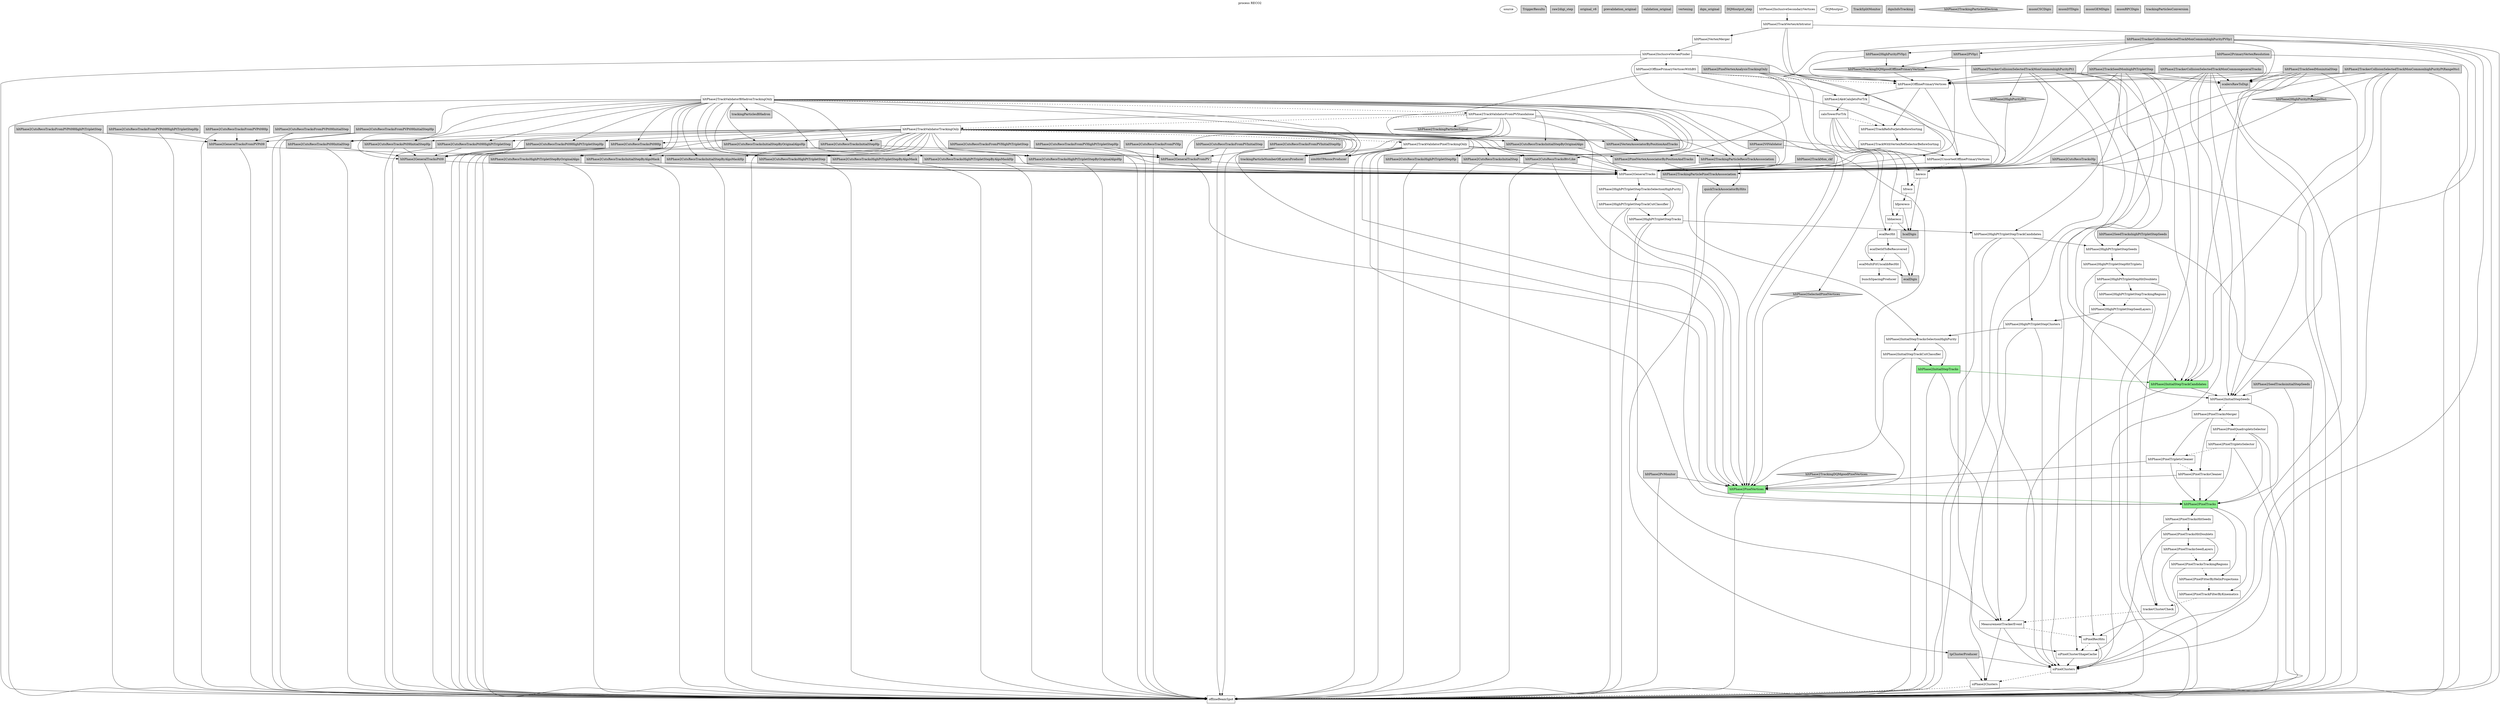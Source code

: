 digraph RECO2 {
graph [
label="process RECO2", labelloc=top];
0[color=black, fillcolor=white, label=source, shape=oval, style=filled, tooltip=PoolSource];
1[color=black, fillcolor=lightgrey, label=TriggerResults, shape=note, style=filled, tooltip=TriggerResultInserter];
2[color=black, fillcolor=lightgrey, label=raw2digi_step, shape=box, style=filled, tooltip=PathStatusInserter];
3[color=black, fillcolor=lightgrey, label=original_v6, shape=box, style=filled, tooltip=PathStatusInserter];
4[color=black, fillcolor=lightgrey, label=prevalidation_original, shape=box, style=filled, tooltip=PathStatusInserter];
5[color=black, fillcolor=lightgrey, label=validation_original, shape=box, style=filled, tooltip=PathStatusInserter];
6[color=black, fillcolor=lightgrey, label=vertexing, shape=box, style=filled, tooltip=PathStatusInserter];
7[color=black, fillcolor=lightgrey, label=dqm_original, shape=box, style=filled, tooltip=EndPathStatusInserter];
8[color=black, fillcolor=lightgrey, label=DQMoutput_step, shape=box, style=filled, tooltip=EndPathStatusInserter];
9[color=black, fillcolor=white, label=offlineBeamSpot, shape=box, style=filled, tooltip=BeamSpotProducer];
10[color=black, fillcolor=white, label=siPhase2Clusters, shape=box, style=filled, tooltip=Phase2TrackerClusterizer];
11[color=black, fillcolor=white, label=siPixelClusters, shape=box, style=filled, tooltip=SiPixelClusterProducer];
12[color=black, fillcolor=white, label=siPixelClusterShapeCache, shape=box, style=filled, tooltip=SiPixelClusterShapeCacheProducer];
13[color=black, fillcolor=white, label=siPixelRecHits, shape=box, style=filled, tooltip=SiPixelRecHitConverter];
14[color=black, fillcolor=white, label=MeasurementTrackerEvent, shape=box, style=filled, tooltip=MeasurementTrackerEventProducer];
15[color=black, fillcolor=white, label=trackerClusterCheck, shape=box, style=filled, tooltip=ClusterCheckerEDProducer];
16[color=black, fillcolor=white, label=hltPhase2PixelTrackFilterByKinematics, shape=box, style=filled, tooltip=PixelTrackFilterByKinematicsProducer];
17[color=black, fillcolor=white, label=hltPhase2PixelFitterByHelixProjections, shape=box, style=filled, tooltip=PixelFitterByHelixProjectionsProducer];
18[color=black, fillcolor=white, label=hltPhase2PixelTracksTrackingRegions, shape=box, style=filled, tooltip=GlobalTrackingRegionFromBeamSpotEDProducer];
19[color=black, fillcolor=white, label=hltPhase2PixelTracksSeedLayers, shape=box, style=filled, tooltip=SeedingLayersEDProducer];
20[color=black, fillcolor=white, label=hltPhase2PixelTracksHitDoublets, shape=box, style=filled, tooltip=HitPairEDProducer];
21[color=black, fillcolor=white, label=hltPhase2PixelTracksHitSeeds, shape=box, style=filled, tooltip=CAHitQuadrupletEDProducer];
22[color=black, fillcolor=lightgreen, label=hltPhase2PixelTracks, shape=box, style=filled, tooltip=PixelTrackProducer];
23[color=black, fillcolor=lightgreen, label=hltPhase2PixelVertices, shape=box, style=filled, tooltip=PixelVertexProducer];
24[color=black, fillcolor=white, label=hltPhase2PixelTracksCleaner, shape=box, style=filled, tooltip=TrackWithVertexSelector];
25[color=black, fillcolor=white, label=hltPhase2PixelTripletsCleaner, shape=box, style=filled, tooltip=TrackWithVertexSelector];
26[color=black, fillcolor=white, label=hltPhase2PixelTripletsSelector, shape=box, style=filled, tooltip=RecoTrackViewRefSelector];
27[color=black, fillcolor=white, label=hltPhase2PixelQuadrupletsSelector, shape=box, style=filled, tooltip=RecoTrackViewRefSelector];
28[color=black, fillcolor=white, label=hltPhase2PixelTracksMerger, shape=box, style=filled, tooltip=TrackListMerger];
29[color=black, fillcolor=white, label=hltPhase2InitialStepSeeds, shape=box, style=filled, tooltip=SeedGeneratorFromProtoTracksEDProducer];
30[color=black, fillcolor=lightgreen, label=hltPhase2InitialStepTrackCandidates, shape=box, style=filled, tooltip=CkfTrackCandidateMaker];
31[color=black, fillcolor=lightgreen, label=hltPhase2InitialStepTracks, shape=box, style=filled, tooltip=TrackProducer];
32[color=black, fillcolor=white, label=hltPhase2InitialStepTrackCutClassifier, shape=box, style=filled, tooltip=TrackCutClassifier];
33[color=black, fillcolor=white, label=hltPhase2InitialStepTracksSelectionHighPurity, shape=box, style=filled, tooltip=TrackCollectionFilterCloner];
34[color=black, fillcolor=white, label=hltPhase2HighPtTripletStepClusters, shape=box, style=filled, tooltip=TrackClusterRemoverPhase2];
35[color=black, fillcolor=white, label=hltPhase2HighPtTripletStepSeedLayers, shape=box, style=filled, tooltip=SeedingLayersEDProducer];
36[color=black, fillcolor=white, label=hltPhase2HighPtTripletStepTrackingRegions, shape=box, style=filled, tooltip=GlobalTrackingRegionFromBeamSpotEDProducer];
37[color=black, fillcolor=white, label=hltPhase2HighPtTripletStepHitDoublets, shape=box, style=filled, tooltip=HitPairEDProducer];
38[color=black, fillcolor=white, label=hltPhase2HighPtTripletStepHitTriplets, shape=box, style=filled, tooltip=CAHitTripletEDProducer];
39[color=black, fillcolor=white, label=hltPhase2HighPtTripletStepSeeds, shape=box, style=filled, tooltip=SeedCreatorFromRegionConsecutiveHitsEDProducer];
40[color=black, fillcolor=white, label=hltPhase2HighPtTripletStepTrackCandidates, shape=box, style=filled, tooltip=CkfTrackCandidateMaker];
41[color=black, fillcolor=white, label=hltPhase2HighPtTripletStepTracks, shape=box, style=filled, tooltip=TrackProducer];
42[color=black, fillcolor=white, label=hltPhase2HighPtTripletStepTrackCutClassifier, shape=box, style=filled, tooltip=TrackCutClassifier];
43[color=black, fillcolor=white, label=hltPhase2HighPtTripletStepTracksSelectionHighPurity, shape=box, style=filled, tooltip=TrackCollectionFilterCloner];
44[color=black, fillcolor=white, label=hltPhase2GeneralTracks, shape=box, style=filled, tooltip=TrackListMerger];
45[color=black, fillcolor=white, label=hltPhase2TrackValidatorPixelTrackingOnly, shape=box, style=filled, tooltip=MultiTrackValidator];
46[color=black, fillcolor=white, label=hltPhase2TrackValidatorTrackingOnly, shape=box, style=filled, tooltip=MultiTrackValidator];
47[color=black, fillcolor=white, label=hltPhase2TrackValidatorFromPVStandalone, shape=box, style=filled, tooltip=MultiTrackValidator];
48[color=black, fillcolor=white, label=hltPhase2TrackValidatorBHadronTrackingOnly, shape=box, style=filled, tooltip=MultiTrackValidator];
49[color=black, fillcolor=white, label=bunchSpacingProducer, shape=box, style=filled, tooltip=BunchSpacingProducer];
50[color=black, fillcolor=white, label=ecalMultiFitUncalibRecHit, shape=box, style=filled, tooltip=EcalUncalibRecHitProducer];
51[color=black, fillcolor=white, label=ecalDetIdToBeRecovered, shape=box, style=filled, tooltip=EcalDetIdToBeRecoveredProducer];
52[color=black, fillcolor=white, label=ecalRecHit, shape=box, style=filled, tooltip=EcalRecHitProducer];
53[color=black, fillcolor=white, label=hbhereco, shape=box, style=filled, tooltip=HBHEPhase1Reconstructor];
54[color=black, fillcolor=white, label=hfprereco, shape=box, style=filled, tooltip=HFPreReconstructor];
55[color=black, fillcolor=white, label=hfreco, shape=box, style=filled, tooltip=HFPhase1Reconstructor];
56[color=black, fillcolor=white, label=horeco, shape=box, style=filled, tooltip=HcalHitReconstructor];
57[color=black, fillcolor=white, label=hltPhase2UnsortedOfflinePrimaryVertices, shape=box, style=filled, tooltip=PrimaryVertexProducer];
58[color=black, fillcolor=white, label=hltPhase2TrackWithVertexRefSelectorBeforeSorting, shape=box, style=filled, tooltip=TrackWithVertexRefSelector];
59[color=black, fillcolor=white, label=hltPhase2TrackRefsForJetsBeforeSorting, shape=box, style=filled, tooltip=ChargedRefCandidateProducer];
60[color=black, fillcolor=white, label=caloTowerForTrk, shape=box, style=filled, tooltip=CaloTowersCreator];
61[color=black, fillcolor=white, label=hltPhase2Ak4CaloJetsForTrk, shape=box, style=filled, tooltip=FastjetJetProducer];
62[color=black, fillcolor=white, label=hltPhase2OfflinePrimaryVertices, shape=box, style=filled, tooltip=RecoChargedRefCandidatePrimaryVertexSorter];
63[color=black, fillcolor=white, label=hltPhase2OfflinePrimaryVerticesWithBS, shape=box, style=filled, tooltip=RecoChargedRefCandidatePrimaryVertexSorter];
64[color=black, fillcolor=white, label=hltPhase2InclusiveVertexFinder, shape=box, style=filled, tooltip=InclusiveVertexFinder];
65[color=black, fillcolor=white, label=hltPhase2VertexMerger, shape=box, style=filled, tooltip=VertexMerger];
66[color=black, fillcolor=white, label=hltPhase2TrackVertexArbitrator, shape=box, style=filled, tooltip=TrackVertexArbitrator];
67[color=black, fillcolor=white, label=hltPhase2InclusiveSecondaryVertices, shape=box, style=filled, tooltip=VertexMerger];
68[color=black, fillcolor=white, label=DQMoutput, shape=oval, style=filled, tooltip=DQMRootOutputModule];
69[color=black, fillcolor=lightgrey, label=TrackSplitMonitor, shape=box, style=filled, tooltip=TrackSplittingMonitor];
70[color=black, fillcolor=lightgrey, label=dqmInfoTracking, shape=box, style=filled, tooltip=DQMEventInfo];
71[color=black, fillcolor=lightgrey, label=ecalDigis, shape=box, style=filled, tooltip=EcalRawToDigi];
72[color=black, fillcolor=lightgrey, label=hcalDigis, shape=box, style=filled, tooltip=HcalRawToDigi];
73[color=black, fillcolor=lightgrey, label=hltPhase2CutsRecoTracksBtvLike, shape=box, style=filled, tooltip=RecoTrackViewRefSelector];
74[color=black, fillcolor=lightgrey, label=hltPhase2CutsRecoTracksFromPVHighPtTripletStep, shape=box, style=filled, tooltip=RecoTrackViewRefSelector];
75[color=black, fillcolor=lightgrey, label=hltPhase2CutsRecoTracksFromPVHighPtTripletStepHp, shape=box, style=filled, tooltip=RecoTrackViewRefSelector];
76[color=black, fillcolor=lightgrey, label=hltPhase2CutsRecoTracksFromPVHp, shape=box, style=filled, tooltip=RecoTrackViewRefSelector];
77[color=black, fillcolor=lightgrey, label=hltPhase2CutsRecoTracksFromPVInitialStep, shape=box, style=filled, tooltip=RecoTrackViewRefSelector];
78[color=black, fillcolor=lightgrey, label=hltPhase2CutsRecoTracksFromPVInitialStepHp, shape=box, style=filled, tooltip=RecoTrackViewRefSelector];
79[color=black, fillcolor=lightgrey, label=hltPhase2CutsRecoTracksFromPVPt09HighPtTripletStep, shape=box, style=filled, tooltip=RecoTrackViewRefSelector];
80[color=black, fillcolor=lightgrey, label=hltPhase2CutsRecoTracksFromPVPt09HighPtTripletStepHp, shape=box, style=filled, tooltip=RecoTrackViewRefSelector];
81[color=black, fillcolor=lightgrey, label=hltPhase2CutsRecoTracksFromPVPt09Hp, shape=box, style=filled, tooltip=RecoTrackViewRefSelector];
82[color=black, fillcolor=lightgrey, label=hltPhase2CutsRecoTracksFromPVPt09InitialStep, shape=box, style=filled, tooltip=RecoTrackViewRefSelector];
83[color=black, fillcolor=lightgrey, label=hltPhase2CutsRecoTracksFromPVPt09InitialStepHp, shape=box, style=filled, tooltip=RecoTrackViewRefSelector];
84[color=black, fillcolor=lightgrey, label=hltPhase2CutsRecoTracksHighPtTripletStep, shape=box, style=filled, tooltip=RecoTrackViewRefSelector];
85[color=black, fillcolor=lightgrey, label=hltPhase2CutsRecoTracksHighPtTripletStepByAlgoMask, shape=box, style=filled, tooltip=RecoTrackViewRefSelector];
86[color=black, fillcolor=lightgrey, label=hltPhase2CutsRecoTracksHighPtTripletStepByAlgoMaskHp, shape=box, style=filled, tooltip=RecoTrackViewRefSelector];
87[color=black, fillcolor=lightgrey, label=hltPhase2CutsRecoTracksHighPtTripletStepByOriginalAlgo, shape=box, style=filled, tooltip=RecoTrackViewRefSelector];
88[color=black, fillcolor=lightgrey, label=hltPhase2CutsRecoTracksHighPtTripletStepByOriginalAlgoHp, shape=box, style=filled, tooltip=RecoTrackViewRefSelector];
89[color=black, fillcolor=lightgrey, label=hltPhase2CutsRecoTracksHighPtTripletStepHp, shape=box, style=filled, tooltip=RecoTrackViewRefSelector];
90[color=black, fillcolor=lightgrey, label=hltPhase2CutsRecoTracksHp, shape=box, style=filled, tooltip=RecoTrackViewRefSelector];
91[color=black, fillcolor=lightgrey, label=hltPhase2CutsRecoTracksInitialStep, shape=box, style=filled, tooltip=RecoTrackViewRefSelector];
92[color=black, fillcolor=lightgrey, label=hltPhase2CutsRecoTracksInitialStepByAlgoMask, shape=box, style=filled, tooltip=RecoTrackViewRefSelector];
93[color=black, fillcolor=lightgrey, label=hltPhase2CutsRecoTracksInitialStepByAlgoMaskHp, shape=box, style=filled, tooltip=RecoTrackViewRefSelector];
94[color=black, fillcolor=lightgrey, label=hltPhase2CutsRecoTracksInitialStepByOriginalAlgo, shape=box, style=filled, tooltip=RecoTrackViewRefSelector];
95[color=black, fillcolor=lightgrey, label=hltPhase2CutsRecoTracksInitialStepByOriginalAlgoHp, shape=box, style=filled, tooltip=RecoTrackViewRefSelector];
96[color=black, fillcolor=lightgrey, label=hltPhase2CutsRecoTracksInitialStepHp, shape=box, style=filled, tooltip=RecoTrackViewRefSelector];
97[color=black, fillcolor=lightgrey, label=hltPhase2CutsRecoTracksPt09HighPtTripletStep, shape=box, style=filled, tooltip=RecoTrackViewRefSelector];
98[color=black, fillcolor=lightgrey, label=hltPhase2CutsRecoTracksPt09HighPtTripletStepHp, shape=box, style=filled, tooltip=RecoTrackViewRefSelector];
99[color=black, fillcolor=lightgrey, label=hltPhase2CutsRecoTracksPt09Hp, shape=box, style=filled, tooltip=RecoTrackViewRefSelector];
100[color=black, fillcolor=lightgrey, label=hltPhase2CutsRecoTracksPt09InitialStep, shape=box, style=filled, tooltip=RecoTrackViewRefSelector];
101[color=black, fillcolor=lightgrey, label=hltPhase2CutsRecoTracksPt09InitialStepHp, shape=box, style=filled, tooltip=RecoTrackViewRefSelector];
102[color=black, fillcolor=lightgrey, label=hltPhase2GeneralTracksFromPV, shape=box, style=filled, tooltip=TrackWithVertexRefSelector];
103[color=black, fillcolor=lightgrey, label=hltPhase2GeneralTracksFromPVPt09, shape=box, style=filled, tooltip=RecoTrackViewRefSelector];
104[color=black, fillcolor=lightgrey, label=hltPhase2GeneralTracksPt09, shape=box, style=filled, tooltip=RecoTrackViewRefSelector];
105[color=black, fillcolor=lightgrey, label=hltPhase2HighPurityPV0p1, shape=box, style=filled, tooltip=TrackWithVertexSelector];
106[color=black, fillcolor=lightgrey, label=hltPhase2HighPurityPt1, shape=diamond, style=filled, tooltip=TrackSelector];
107[color=black, fillcolor=lightgrey, label=hltPhase2HighPurityPtRange0to1, shape=diamond, style=filled, tooltip=TrackSelector];
108[color=black, fillcolor=lightgrey, label=hltPhase2PV0p1, shape=box, style=filled, tooltip=TrackWithVertexSelector];
109[color=black, fillcolor=lightgrey, label=hltPhase2PixelVertexAnalysisTrackingOnly, shape=box, style=filled, tooltip=PrimaryVertexAnalyzer4PUSlimmed];
110[color=black, fillcolor=lightgrey, label=hltPhase2PixelVertexAssociatorByPositionAndTracks, shape=box, style=filled, tooltip=VertexAssociatorByPositionAndTracksProducer];
111[color=black, fillcolor=lightgrey, label=hltPhase2PrimaryVertexResolution, shape=box, style=filled, tooltip=PrimaryVertexResolution];
112[color=black, fillcolor=lightgrey, label=hltPhase2PvMonitor, shape=box, style=filled, tooltip=PrimaryVertexMonitor];
113[color=black, fillcolor=lightgrey, label=hltPhase2SeedTrackshighPtTripletStepSeeds, shape=box, style=filled, tooltip=TrackFromSeedProducer];
114[color=black, fillcolor=lightgrey, label=hltPhase2SeedTracksinitialStepSeeds, shape=box, style=filled, tooltip=TrackFromSeedProducer];
115[color=black, fillcolor=lightgrey, label=hltPhase2SelectedPixelVertices, shape=diamond, style=filled, tooltip=VertexSelector];
116[color=black, fillcolor=lightgrey, label=hltPhase2TrackMon_ckf, shape=box, style=filled, tooltip=TrackEfficiencyMonitor];
117[color=black, fillcolor=lightgrey, label=hltPhase2TrackSeedMonhighPtTripletStep, shape=box, style=filled, tooltip=TrackingMonitor];
118[color=black, fillcolor=lightgrey, label=hltPhase2TrackSeedMoninitialStep, shape=box, style=filled, tooltip=TrackingMonitor];
119[color=black, fillcolor=lightgrey, label=hltPhase2TrackerCollisionSelectedTrackMonCommongeneralTracks, shape=box, style=filled, tooltip=TrackingMonitor];
120[color=black, fillcolor=lightgrey, label=hltPhase2TrackerCollisionSelectedTrackMonCommonhighPurityPV0p1, shape=box, style=filled, tooltip=TrackingMonitor];
121[color=black, fillcolor=lightgrey, label=hltPhase2TrackerCollisionSelectedTrackMonCommonhighPurityPt1, shape=box, style=filled, tooltip=TrackingMonitor];
122[color=black, fillcolor=lightgrey, label=hltPhase2TrackerCollisionSelectedTrackMonCommonhighPurityPtRange0to1, shape=box, style=filled, tooltip=TrackingMonitor];
123[color=black, fillcolor=lightgrey, label=hltPhase2TrackingDQMgoodOfflinePrimaryVertices, shape=diamond, style=filled, tooltip=VertexSelector];
124[color=black, fillcolor=lightgrey, label=hltPhase2TrackingDQMgoodPixelVertices, shape=diamond, style=filled, tooltip=VertexSelector];
125[color=black, fillcolor=lightgrey, label=hltPhase2TrackingParticlePixelTrackAsssociation, shape=box, style=filled, tooltip=TrackAssociatorEDProducer];
126[color=black, fillcolor=lightgrey, label=hltPhase2TrackingParticleRecoTrackAsssociation, shape=box, style=filled, tooltip=TrackAssociatorEDProducer];
127[color=black, fillcolor=lightgrey, label=hltPhase2TrackingParticlesElectron, shape=diamond, style=filled, tooltip=TrackingParticleRefSelector];
128[color=black, fillcolor=lightgrey, label=hltPhase2TrackingParticlesSignal, shape=diamond, style=filled, tooltip=TrackingParticleRefSelector];
129[color=black, fillcolor=lightgrey, label=hltPhase2V0Validator, shape=box, style=filled, tooltip=V0Validator];
130[color=black, fillcolor=lightgrey, label=hltPhase2VertexAssociatorByPositionAndTracks, shape=box, style=filled, tooltip=VertexAssociatorByPositionAndTracksProducer];
131[color=black, fillcolor=lightgrey, label=muonCSCDigis, shape=box, style=filled, tooltip=CSCDCCUnpacker];
132[color=black, fillcolor=lightgrey, label=muonDTDigis, shape=box, style=filled, tooltip=DTuROSRawToDigi];
133[color=black, fillcolor=lightgrey, label=muonGEMDigis, shape=box, style=filled, tooltip=GEMRawToDigiModule];
134[color=black, fillcolor=lightgrey, label=muonRPCDigis, shape=box, style=filled, tooltip=RPCUnpackingModule];
135[color=black, fillcolor=lightgrey, label=quickTrackAssociatorByHits, shape=box, style=filled, tooltip=QuickTrackAssociatorByHitsProducer];
136[color=black, fillcolor=lightgrey, label=scalersRawToDigi, shape=box, style=filled, tooltip=ScalersRawToDigi];
137[color=black, fillcolor=lightgrey, label=simHitTPAssocProducer, shape=box, style=filled, tooltip=SimHitTPAssociationProducer];
138[color=black, fillcolor=lightgrey, label=tpClusterProducer, shape=box, style=filled, tooltip=ClusterTPAssociationProducer];
139[color=black, fillcolor=lightgrey, label=trackingParticleNumberOfLayersProducer, shape=box, style=filled, tooltip=TrackingParticleNumberOfLayersProducer];
140[color=black, fillcolor=lightgrey, label=trackingParticlesBHadron, shape=box, style=filled, tooltip=TrackingParticleBHadronRefSelector];
141[color=black, fillcolor=lightgrey, label=trackingParticlesConversion, shape=box, style=filled, tooltip=TrackingParticleConversionRefSelector];
10 -> 9[style=dashed];
11 -> 10[style=dashed];
12 -> 11;
13 -> 11;
13 -> 12[style=dashed];
14 -> 11;
14 -> 10;
14 -> 13[style=dashed];
15 -> 14[style=dashed];
16 -> 15[style=dashed];
17 -> 16[style=dashed];
18 -> 9;
18 -> 17[style=dashed];
19 -> 13;
19 -> 18[style=dashed];
20 -> 19;
20 -> 18;
20 -> 15;
21 -> 20;
21 -> 12;
22 -> 21;
22 -> 17;
22 -> 16;
23 -> 22[color=darkgreen];
23 -> 9;
24 -> 22;
24 -> 23;
25 -> 22;
25 -> 23;
25 -> 24[style=dashed];
26 -> 22;
26 -> 9;
26 -> 25[style=dashed];
27 -> 22;
27 -> 9;
27 -> 26[style=dashed];
28 -> 24;
28 -> 25;
28 -> 27[style=dashed];
29 -> 22;
29 -> 28[style=dashed];
30 -> 14;
30 -> 29;
31 -> 14;
31 -> 9;
31 -> 30[color=darkgreen];
32 -> 31;
32 -> 9;
32 -> 23;
33 -> 31;
33 -> 32;
34 -> 33;
34 -> 11;
34 -> 10;
35 -> 13;
35 -> 34;
36 -> 9;
36 -> 35[style=dashed];
37 -> 35;
37 -> 36;
37 -> 15;
38 -> 37;
38 -> 12;
39 -> 38;
40 -> 12;
40 -> 14;
40 -> 39;
40 -> 34;
41 -> 14;
41 -> 9;
41 -> 40;
42 -> 41;
42 -> 9;
42 -> 23;
43 -> 41;
43 -> 42;
44 -> 33;
44 -> 43;
45 -> 22;
45 -> 9;
45 -> 139;
45 -> 23;
45 -> 110;
45 -> 137;
45 -> 125;
46 -> 44;
46 -> 91;
46 -> 84;
46 -> 96;
46 -> 89;
46 -> 94;
46 -> 87;
46 -> 95;
46 -> 88;
46 -> 104;
46 -> 99;
46 -> 73;
46 -> 92;
46 -> 85;
46 -> 93;
46 -> 86;
46 -> 100;
46 -> 97;
46 -> 101;
46 -> 98;
46 -> 9;
46 -> 139;
46 -> 23;
46 -> 130;
46 -> 137;
46 -> 126;
46 -> 45[style=dashed];
47 -> 128;
47 -> 102;
47 -> 9;
47 -> 139;
47 -> 23;
47 -> 130;
47 -> 137;
47 -> 126;
47 -> 46[style=dashed];
48 -> 140;
48 -> 44;
48 -> 91;
48 -> 84;
48 -> 96;
48 -> 89;
48 -> 94;
48 -> 87;
48 -> 95;
48 -> 88;
48 -> 104;
48 -> 99;
48 -> 73;
48 -> 92;
48 -> 85;
48 -> 93;
48 -> 86;
48 -> 100;
48 -> 97;
48 -> 101;
48 -> 98;
48 -> 9;
48 -> 139;
48 -> 23;
48 -> 130;
48 -> 137;
48 -> 126;
48 -> 47[style=dashed];
50 -> 71;
50 -> 49;
51 -> 71;
51 -> 50[style=dashed];
52 -> 50;
52 -> 51;
52 -> 71;
53 -> 72;
53 -> 52[style=dashed];
54 -> 72;
54 -> 53[style=dashed];
55 -> 54;
56 -> 72;
56 -> 55[style=dashed];
57 -> 44;
57 -> 9;
57 -> 56[style=dashed];
58 -> 44;
58 -> 57;
59 -> 58;
60 -> 53;
60 -> 56;
60 -> 55;
60 -> 52;
60 -> 59[style=dashed];
61 -> 57;
61 -> 60;
62 -> 59;
62 -> 57;
62 -> 61;
63 -> 59;
63 -> 57;
63 -> 61;
63 -> 62[style=dashed];
64 -> 9;
64 -> 62;
64 -> 44;
64 -> 63[style=dashed];
65 -> 64;
66 -> 62;
66 -> 65;
66 -> 9;
66 -> 44;
67 -> 66;
73 -> 44;
73 -> 9;
73 -> 23;
74 -> 102;
74 -> 9;
75 -> 102;
75 -> 9;
76 -> 102;
76 -> 9;
77 -> 102;
77 -> 9;
78 -> 102;
78 -> 9;
79 -> 103;
79 -> 9;
80 -> 103;
80 -> 9;
81 -> 103;
81 -> 9;
82 -> 103;
82 -> 9;
83 -> 103;
83 -> 9;
84 -> 44;
84 -> 9;
85 -> 44;
85 -> 9;
86 -> 44;
86 -> 9;
87 -> 44;
87 -> 9;
88 -> 44;
88 -> 9;
89 -> 44;
89 -> 9;
90 -> 44;
90 -> 9;
91 -> 44;
91 -> 9;
92 -> 44;
92 -> 9;
93 -> 44;
93 -> 9;
94 -> 44;
94 -> 9;
95 -> 44;
95 -> 9;
96 -> 44;
96 -> 9;
97 -> 104;
97 -> 9;
98 -> 104;
98 -> 9;
99 -> 104;
99 -> 9;
100 -> 104;
100 -> 9;
101 -> 104;
101 -> 9;
102 -> 44;
102 -> 23;
103 -> 102;
103 -> 9;
104 -> 44;
104 -> 9;
105 -> 44;
105 -> 123;
106 -> 44;
107 -> 44;
108 -> 44;
108 -> 123;
109 -> 125;
109 -> 110;
109 -> 23;
109 -> 115;
109 -> 62;
110 -> 125;
111 -> 123;
111 -> 9;
111 -> 136;
112 -> 23;
112 -> 9;
113 -> 39;
113 -> 9;
114 -> 29;
114 -> 9;
115 -> 23;
116 -> 44;
117 -> 9;
117 -> 62;
117 -> 136;
117 -> 44;
117 -> 40;
117 -> 39;
117 -> 11;
118 -> 9;
118 -> 62;
118 -> 136;
118 -> 44;
118 -> 30;
118 -> 29;
118 -> 11;
119 -> 136;
119 -> 9;
119 -> 62;
119 -> 44;
119 -> 30;
119 -> 29;
119 -> 11;
120 -> 136;
120 -> 9;
120 -> 62;
120 -> 108;
120 -> 105;
120 -> 30;
120 -> 29;
120 -> 11;
121 -> 136;
121 -> 9;
121 -> 62;
121 -> 44;
121 -> 106;
121 -> 30;
121 -> 29;
121 -> 11;
122 -> 136;
122 -> 9;
122 -> 62;
122 -> 44;
122 -> 107;
122 -> 30;
122 -> 29;
122 -> 11;
123 -> 62;
124 -> 23;
125 -> 22;
125 -> 135;
126 -> 44;
126 -> 135;
129 -> 126;
129 -> 23;
130 -> 126;
135 -> 138;
138 -> 11;
138 -> 10;
}
